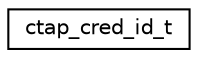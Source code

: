 digraph "Graphical Class Hierarchy"
{
 // LATEX_PDF_SIZE
  edge [fontname="Helvetica",fontsize="10",labelfontname="Helvetica",labelfontsize="10"];
  node [fontname="Helvetica",fontsize="10",shape=record];
  rankdir="LR";
  Node0 [label="ctap_cred_id_t",height=0.2,width=0.4,color="black", fillcolor="white", style="filled",URL="$structctap__cred__id__t.html",tooltip="CTAP credential ID."];
}
